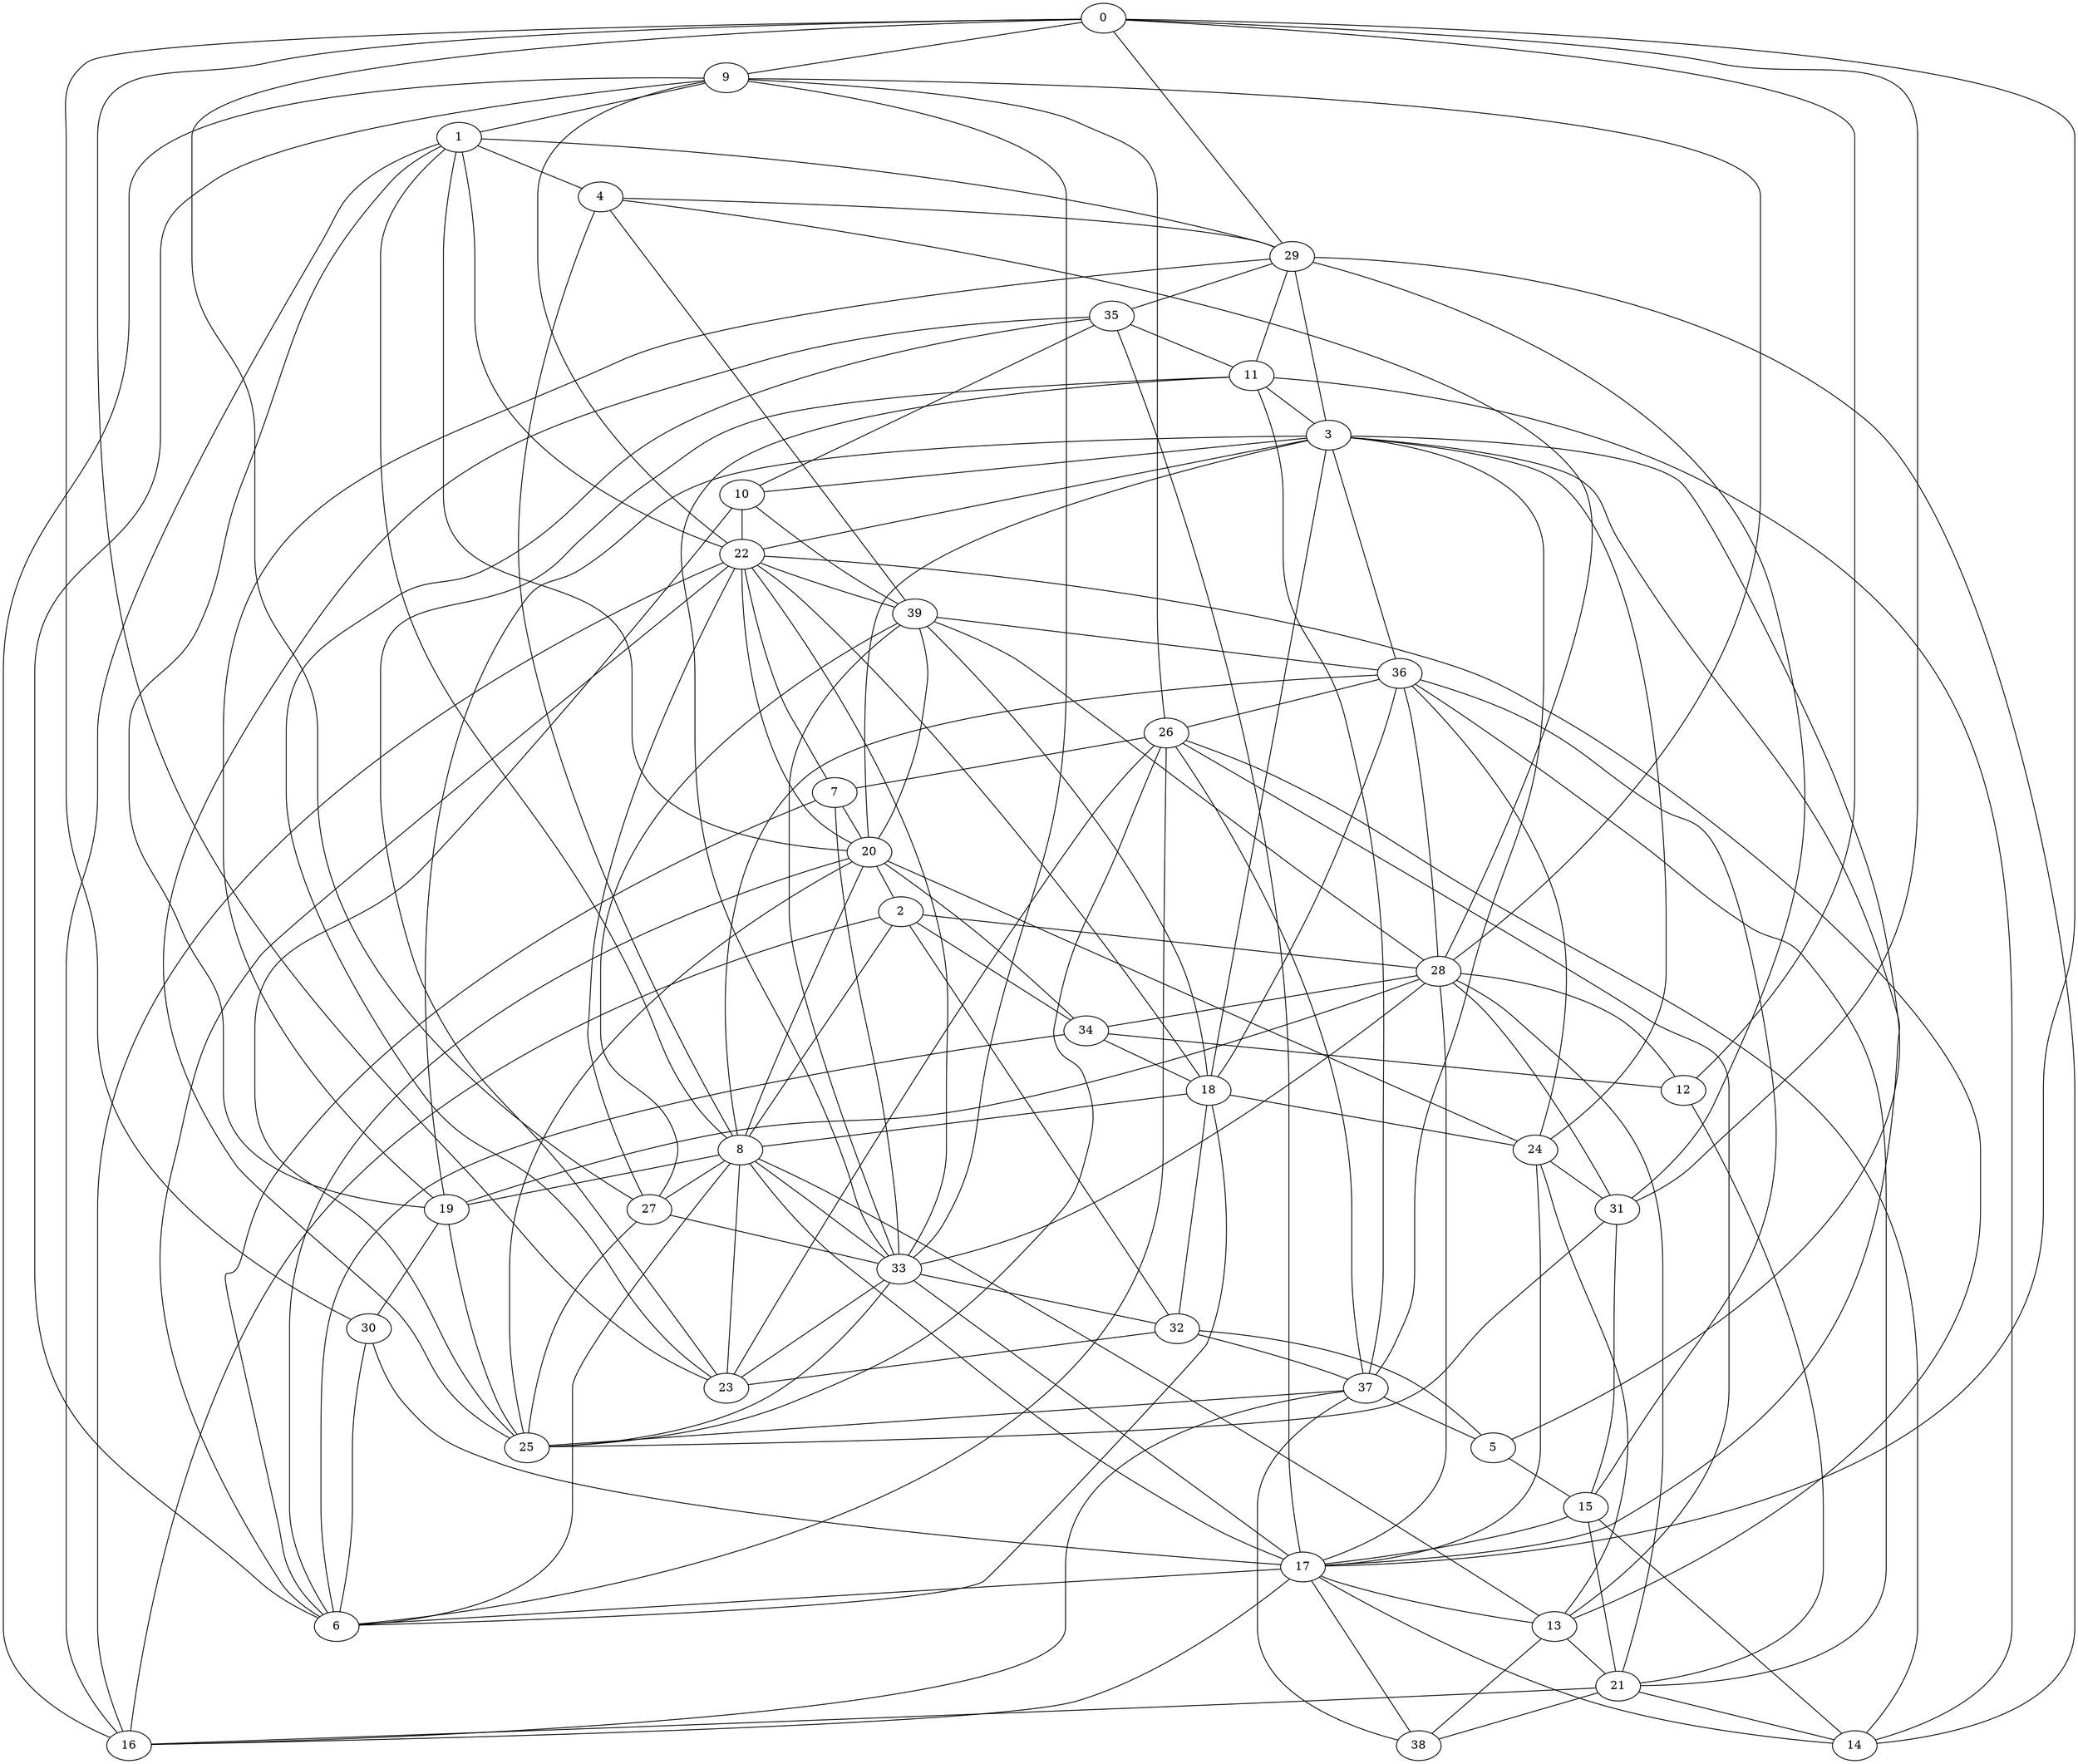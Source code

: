 graph G {
0;
1;
2;
3;
4;
5;
6;
7;
8;
9;
10;
11;
12;
13;
14;
15;
16;
17;
18;
19;
20;
21;
22;
23;
24;
25;
26;
27;
28;
29;
30;
31;
32;
33;
34;
35;
36;
37;
38;
39;
39--18 ;
11--33 ;
22--3 ;
14--26 ;
3--37 ;
30--17 ;
0--12 ;
27--25 ;
32--37 ;
33--32 ;
28--34 ;
29--35 ;
35--25 ;
4--39 ;
24--17 ;
0--9 ;
5--15 ;
26--25 ;
9--28 ;
19--3 ;
29--3 ;
15--36 ;
27--33 ;
16--9 ;
22--39 ;
13--22 ;
11--37 ;
3--18 ;
8--36 ;
1--20 ;
3--36 ;
7--6 ;
4--29 ;
20--34 ;
9--26 ;
19--30 ;
8--6 ;
18--24 ;
16--2 ;
31--15 ;
21--36 ;
35--17 ;
17--6 ;
29--1 ;
22--9 ;
26--6 ;
19--29 ;
8--27 ;
24--31 ;
13--21 ;
36--26 ;
34--18 ;
1--4 ;
9--1 ;
34--6 ;
8--20 ;
18--8 ;
17--8 ;
25--20 ;
19--25 ;
29--11 ;
24--20 ;
37--38 ;
23--0 ;
1--19 ;
23--11 ;
17--33 ;
26--13 ;
17--0 ;
12--21 ;
13--38 ;
5--32 ;
29--0 ;
8--13 ;
16--22 ;
20--3 ;
8--23 ;
22--27 ;
26--7 ;
8--2 ;
35--23 ;
3--17 ;
37--5 ;
21--38 ;
15--17 ;
37--25 ;
22--6 ;
31--25 ;
39--28 ;
31--0 ;
39--20 ;
26--23 ;
14--29 ;
21--28 ;
34--12 ;
31--29 ;
27--39 ;
3--10 ;
17--14 ;
21--14 ;
22--7 ;
11--3 ;
11--14 ;
32--23 ;
17--13 ;
18--6 ;
22--20 ;
34--2 ;
5--3 ;
8--4 ;
28--31 ;
35--11 ;
24--36 ;
7--20 ;
21--16 ;
15--21 ;
28--4 ;
28--33 ;
20--2 ;
3--24 ;
10--25 ;
18--32 ;
30--6 ;
33--8 ;
2--28 ;
39--36 ;
7--33 ;
20--6 ;
36--28 ;
1--22 ;
33--39 ;
23--33 ;
33--25 ;
18--36 ;
22--18 ;
10--22 ;
0--30 ;
28--19 ;
27--0 ;
26--37 ;
16--17 ;
12--28 ;
16--1 ;
10--35 ;
38--17 ;
32--2 ;
22--33 ;
9--6 ;
28--17 ;
37--16 ;
24--13 ;
14--15 ;
39--10 ;
1--8 ;
9--33 ;
8--19 ;
}
